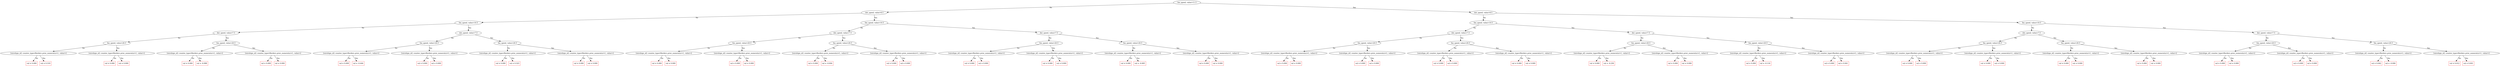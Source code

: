 digraph {
	0 [label="foe_speed, value>11.5" color=black shape=ellipse]
	1 [label="dut_speed, value>8.5" color=black shape=ellipse]
	0 -> 1 [label=No]
	2 [label="dut_speed, value>8.5" color=black shape=ellipse]
	0 -> 2 [label=Yes]
	3 [label="foe_speed, value>10.5" color=black shape=ellipse]
	1 -> 3 [label=No]
	4 [label="foe_speed, value>10.5" color=black shape=ellipse]
	1 -> 4 [label=Yes]
	5 [label="foe_speed, value>10.5" color=black shape=ellipse]
	2 -> 5 [label=No]
	6 [label="foe_speed, value>10.5" color=black shape=ellipse]
	2 -> 6 [label=Yes]
	7 [label="dut_speed, value>7.5" color=black shape=ellipse]
	3 -> 7 [label=No]
	8 [label="dut_speed, value>7.5" color=black shape=ellipse]
	3 -> 8 [label=Yes]
	9 [label="dut_speed, value>7.5" color=black shape=ellipse]
	4 -> 9 [label=No]
	10 [label="dut_speed, value>7.5" color=black shape=ellipse]
	4 -> 10 [label=Yes]
	11 [label="dut_speed, value>7.5" color=black shape=ellipse]
	5 -> 11 [label=No]
	12 [label="dut_speed, value>7.5" color=black shape=ellipse]
	5 -> 12 [label=Yes]
	13 [label="dut_speed, value>7.5" color=black shape=ellipse]
	6 -> 13 [label=No]
	14 [label="dut_speed, value>7.5" color=black shape=ellipse]
	6 -> 14 [label=Yes]
	15 [label="foe_speed, value>20.5" color=black shape=ellipse]
	7 -> 15 [label=No]
	16 [label="foe_speed, value>20.5" color=black shape=ellipse]
	7 -> 16 [label=Yes]
	17 [label="foe_speed, value>20.5" color=black shape=ellipse]
	8 -> 17 [label=No]
	18 [label="foe_speed, value>20.5" color=black shape=ellipse]
	8 -> 18 [label=Yes]
	19 [label="foe_speed, value>20.5" color=black shape=ellipse]
	9 -> 19 [label=No]
	20 [label="foe_speed, value>20.5" color=black shape=ellipse]
	9 -> 20 [label=Yes]
	21 [label="foe_speed, value>20.5" color=black shape=ellipse]
	10 -> 21 [label=No]
	22 [label="foe_speed, value>20.5" color=black shape=ellipse]
	10 -> 22 [label=Yes]
	23 [label="foe_speed, value>20.5" color=black shape=ellipse]
	11 -> 23 [label=No]
	24 [label="foe_speed, value>20.5" color=black shape=ellipse]
	11 -> 24 [label=Yes]
	25 [label="foe_speed, value>20.5" color=black shape=ellipse]
	12 -> 25 [label=No]
	26 [label="foe_speed, value>20.5" color=black shape=ellipse]
	12 -> 26 [label=Yes]
	27 [label="foe_speed, value>20.5" color=black shape=ellipse]
	13 -> 27 [label=No]
	28 [label="foe_speed, value>20.5" color=black shape=ellipse]
	13 -> 28 [label=Yes]
	29 [label="foe_speed, value>20.5" color=black shape=ellipse]
	14 -> 29 [label=No]
	30 [label="foe_speed, value>20.5" color=black shape=ellipse]
	14 -> 30 [label=Yes]
	31 [label="{envelope_id} counter_type=Borders prior_numerator=1, value>2" color=black shape=ellipse]
	15 -> 31 [label=No]
	32 [label="{envelope_id} counter_type=Borders prior_numerator=1, value>2" color=black shape=ellipse]
	15 -> 32 [label=Yes]
	33 [label="{envelope_id} counter_type=Borders prior_numerator=1, value>2" color=black shape=ellipse]
	16 -> 33 [label=No]
	34 [label="{envelope_id} counter_type=Borders prior_numerator=1, value>2" color=black shape=ellipse]
	16 -> 34 [label=Yes]
	35 [label="{envelope_id} counter_type=Borders prior_numerator=1, value>2" color=black shape=ellipse]
	17 -> 35 [label=No]
	36 [label="{envelope_id} counter_type=Borders prior_numerator=1, value>2" color=black shape=ellipse]
	17 -> 36 [label=Yes]
	37 [label="{envelope_id} counter_type=Borders prior_numerator=1, value>2" color=black shape=ellipse]
	18 -> 37 [label=No]
	38 [label="{envelope_id} counter_type=Borders prior_numerator=1, value>2" color=black shape=ellipse]
	18 -> 38 [label=Yes]
	39 [label="{envelope_id} counter_type=Borders prior_numerator=1, value>2" color=black shape=ellipse]
	19 -> 39 [label=No]
	40 [label="{envelope_id} counter_type=Borders prior_numerator=1, value>2" color=black shape=ellipse]
	19 -> 40 [label=Yes]
	41 [label="{envelope_id} counter_type=Borders prior_numerator=1, value>2" color=black shape=ellipse]
	20 -> 41 [label=No]
	42 [label="{envelope_id} counter_type=Borders prior_numerator=1, value>2" color=black shape=ellipse]
	20 -> 42 [label=Yes]
	43 [label="{envelope_id} counter_type=Borders prior_numerator=1, value>2" color=black shape=ellipse]
	21 -> 43 [label=No]
	44 [label="{envelope_id} counter_type=Borders prior_numerator=1, value>2" color=black shape=ellipse]
	21 -> 44 [label=Yes]
	45 [label="{envelope_id} counter_type=Borders prior_numerator=1, value>2" color=black shape=ellipse]
	22 -> 45 [label=No]
	46 [label="{envelope_id} counter_type=Borders prior_numerator=1, value>2" color=black shape=ellipse]
	22 -> 46 [label=Yes]
	47 [label="{envelope_id} counter_type=Borders prior_numerator=1, value>2" color=black shape=ellipse]
	23 -> 47 [label=No]
	48 [label="{envelope_id} counter_type=Borders prior_numerator=1, value>2" color=black shape=ellipse]
	23 -> 48 [label=Yes]
	49 [label="{envelope_id} counter_type=Borders prior_numerator=1, value>2" color=black shape=ellipse]
	24 -> 49 [label=No]
	50 [label="{envelope_id} counter_type=Borders prior_numerator=1, value>2" color=black shape=ellipse]
	24 -> 50 [label=Yes]
	51 [label="{envelope_id} counter_type=Borders prior_numerator=1, value>2" color=black shape=ellipse]
	25 -> 51 [label=No]
	52 [label="{envelope_id} counter_type=Borders prior_numerator=1, value>2" color=black shape=ellipse]
	25 -> 52 [label=Yes]
	53 [label="{envelope_id} counter_type=Borders prior_numerator=1, value>2" color=black shape=ellipse]
	26 -> 53 [label=No]
	54 [label="{envelope_id} counter_type=Borders prior_numerator=1, value>2" color=black shape=ellipse]
	26 -> 54 [label=Yes]
	55 [label="{envelope_id} counter_type=Borders prior_numerator=1, value>2" color=black shape=ellipse]
	27 -> 55 [label=No]
	56 [label="{envelope_id} counter_type=Borders prior_numerator=1, value>2" color=black shape=ellipse]
	27 -> 56 [label=Yes]
	57 [label="{envelope_id} counter_type=Borders prior_numerator=1, value>2" color=black shape=ellipse]
	28 -> 57 [label=No]
	58 [label="{envelope_id} counter_type=Borders prior_numerator=1, value>2" color=black shape=ellipse]
	28 -> 58 [label=Yes]
	59 [label="{envelope_id} counter_type=Borders prior_numerator=1, value>2" color=black shape=ellipse]
	29 -> 59 [label=No]
	60 [label="{envelope_id} counter_type=Borders prior_numerator=1, value>2" color=black shape=ellipse]
	29 -> 60 [label=Yes]
	61 [label="{envelope_id} counter_type=Borders prior_numerator=1, value>2" color=black shape=ellipse]
	30 -> 61 [label=No]
	62 [label="{envelope_id} counter_type=Borders prior_numerator=1, value>2" color=black shape=ellipse]
	30 -> 62 [label=Yes]
	63 [label="val = 0.000
" color=red shape=rect]
	31 -> 63 [label=No]
	64 [label="val = 0.319
" color=red shape=rect]
	31 -> 64 [label=Yes]
	65 [label="val = 0.000
" color=red shape=rect]
	32 -> 65 [label=No]
	66 [label="val = 0.000
" color=red shape=rect]
	32 -> 66 [label=Yes]
	67 [label="val = 0.000
" color=red shape=rect]
	33 -> 67 [label=No]
	68 [label="val = -0.098
" color=red shape=rect]
	33 -> 68 [label=Yes]
	69 [label="val = 0.000
" color=red shape=rect]
	34 -> 69 [label=No]
	70 [label="val = 0.000
" color=red shape=rect]
	34 -> 70 [label=Yes]
	71 [label="val = 0.000
" color=red shape=rect]
	35 -> 71 [label=No]
	72 [label="val = -0.444
" color=red shape=rect]
	35 -> 72 [label=Yes]
	73 [label="val = 0.000
" color=red shape=rect]
	36 -> 73 [label=No]
	74 [label="val = 0.000
" color=red shape=rect]
	36 -> 74 [label=Yes]
	75 [label="val = 0.000
" color=red shape=rect]
	37 -> 75 [label=No]
	76 [label="val = 0.323
" color=red shape=rect]
	37 -> 76 [label=Yes]
	77 [label="val = 0.000
" color=red shape=rect]
	38 -> 77 [label=No]
	78 [label="val = 0.000
" color=red shape=rect]
	38 -> 78 [label=Yes]
	79 [label="val = 0.000
" color=red shape=rect]
	39 -> 79 [label=No]
	80 [label="val = 0.000
" color=red shape=rect]
	39 -> 80 [label=Yes]
	81 [label="val = 0.000
" color=red shape=rect]
	40 -> 81 [label=No]
	82 [label="val = 0.000
" color=red shape=rect]
	40 -> 82 [label=Yes]
	83 [label="val = 0.000
" color=red shape=rect]
	41 -> 83 [label=No]
	84 [label="val = -0.004
" color=red shape=rect]
	41 -> 84 [label=Yes]
	85 [label="val = 0.000
" color=red shape=rect]
	42 -> 85 [label=No]
	86 [label="val = 0.000
" color=red shape=rect]
	42 -> 86 [label=Yes]
	87 [label="val = 0.000
" color=red shape=rect]
	43 -> 87 [label=No]
	88 [label="val = 0.000
" color=red shape=rect]
	43 -> 88 [label=Yes]
	89 [label="val = 0.000
" color=red shape=rect]
	44 -> 89 [label=No]
	90 [label="val = 0.000
" color=red shape=rect]
	44 -> 90 [label=Yes]
	91 [label="val = 0.000
" color=red shape=rect]
	45 -> 91 [label=No]
	92 [label="val = -0.065
" color=red shape=rect]
	45 -> 92 [label=Yes]
	93 [label="val = 0.000
" color=red shape=rect]
	46 -> 93 [label=No]
	94 [label="val = 0.000
" color=red shape=rect]
	46 -> 94 [label=Yes]
	95 [label="val = 0.000
" color=red shape=rect]
	47 -> 95 [label=No]
	96 [label="val = 0.000
" color=red shape=rect]
	47 -> 96 [label=Yes]
	97 [label="val = 0.000
" color=red shape=rect]
	48 -> 97 [label=No]
	98 [label="val = 0.000
" color=red shape=rect]
	48 -> 98 [label=Yes]
	99 [label="val = 0.000
" color=red shape=rect]
	49 -> 99 [label=No]
	100 [label="val = 0.000
" color=red shape=rect]
	49 -> 100 [label=Yes]
	101 [label="val = 0.000
" color=red shape=rect]
	50 -> 101 [label=No]
	102 [label="val = 0.000
" color=red shape=rect]
	50 -> 102 [label=Yes]
	103 [label="val = 0.000
" color=red shape=rect]
	51 -> 103 [label=No]
	104 [label="val = -0.236
" color=red shape=rect]
	51 -> 104 [label=Yes]
	105 [label="val = 0.000
" color=red shape=rect]
	52 -> 105 [label=No]
	106 [label="val = 0.009
" color=red shape=rect]
	52 -> 106 [label=Yes]
	107 [label="val = 0.000
" color=red shape=rect]
	53 -> 107 [label=No]
	108 [label="val = -0.116
" color=red shape=rect]
	53 -> 108 [label=Yes]
	109 [label="val = 0.000
" color=red shape=rect]
	54 -> 109 [label=No]
	110 [label="val = 0.041
" color=red shape=rect]
	54 -> 110 [label=Yes]
	111 [label="val = 0.000
" color=red shape=rect]
	55 -> 111 [label=No]
	112 [label="val = 0.000
" color=red shape=rect]
	55 -> 112 [label=Yes]
	113 [label="val = 0.000
" color=red shape=rect]
	56 -> 113 [label=No]
	114 [label="val = 0.000
" color=red shape=rect]
	56 -> 114 [label=Yes]
	115 [label="val = 0.000
" color=red shape=rect]
	57 -> 115 [label=No]
	116 [label="val = 0.000
" color=red shape=rect]
	57 -> 116 [label=Yes]
	117 [label="val = 0.000
" color=red shape=rect]
	58 -> 117 [label=No]
	118 [label="val = 0.000
" color=red shape=rect]
	58 -> 118 [label=Yes]
	119 [label="val = 0.000
" color=red shape=rect]
	59 -> 119 [label=No]
	120 [label="val = 0.000
" color=red shape=rect]
	59 -> 120 [label=Yes]
	121 [label="val = 0.000
" color=red shape=rect]
	60 -> 121 [label=No]
	122 [label="val = 0.000
" color=red shape=rect]
	60 -> 122 [label=Yes]
	123 [label="val = 0.042
" color=red shape=rect]
	61 -> 123 [label=No]
	124 [label="val = -0.006
" color=red shape=rect]
	61 -> 124 [label=Yes]
	125 [label="val = 0.012
" color=red shape=rect]
	62 -> 125 [label=No]
	126 [label="val = 0.001
" color=red shape=rect]
	62 -> 126 [label=Yes]
}
